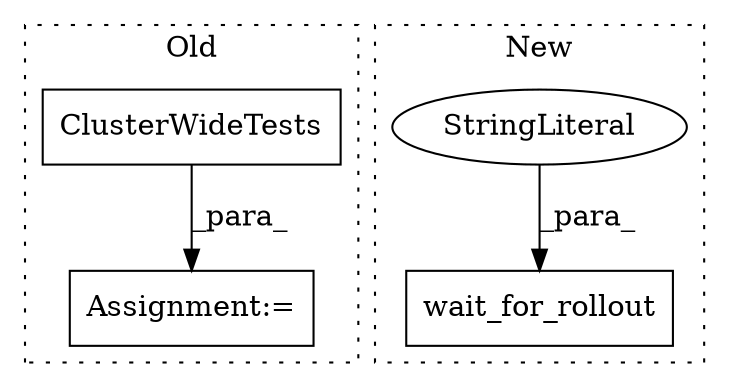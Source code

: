 digraph G {
subgraph cluster0 {
1 [label="ClusterWideTests" a="32" s="645" l="18" shape="box"];
3 [label="Assignment:=" a="7" s="644" l="1" shape="box"];
label = "Old";
style="dotted";
}
subgraph cluster1 {
2 [label="wait_for_rollout" a="32" s="1491,1535" l="17,1" shape="box"];
4 [label="StringLiteral" a="45" s="1508" l="27" shape="ellipse"];
label = "New";
style="dotted";
}
1 -> 3 [label="_para_"];
4 -> 2 [label="_para_"];
}
